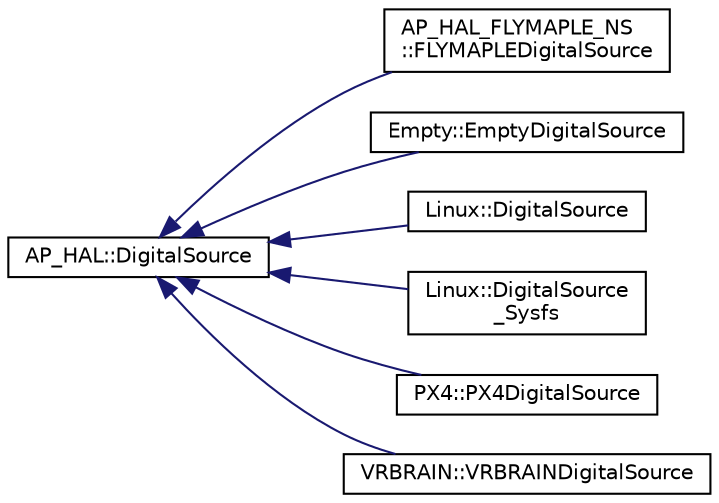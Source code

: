 digraph "Graphical Class Hierarchy"
{
 // INTERACTIVE_SVG=YES
  edge [fontname="Helvetica",fontsize="10",labelfontname="Helvetica",labelfontsize="10"];
  node [fontname="Helvetica",fontsize="10",shape=record];
  rankdir="LR";
  Node1 [label="AP_HAL::DigitalSource",height=0.2,width=0.4,color="black", fillcolor="white", style="filled",URL="$classAP__HAL_1_1DigitalSource.html"];
  Node1 -> Node2 [dir="back",color="midnightblue",fontsize="10",style="solid",fontname="Helvetica"];
  Node2 [label="AP_HAL_FLYMAPLE_NS\l::FLYMAPLEDigitalSource",height=0.2,width=0.4,color="black", fillcolor="white", style="filled",URL="$classAP__HAL__FLYMAPLE__NS_1_1FLYMAPLEDigitalSource.html"];
  Node1 -> Node3 [dir="back",color="midnightblue",fontsize="10",style="solid",fontname="Helvetica"];
  Node3 [label="Empty::EmptyDigitalSource",height=0.2,width=0.4,color="black", fillcolor="white", style="filled",URL="$classEmpty_1_1EmptyDigitalSource.html"];
  Node1 -> Node4 [dir="back",color="midnightblue",fontsize="10",style="solid",fontname="Helvetica"];
  Node4 [label="Linux::DigitalSource",height=0.2,width=0.4,color="black", fillcolor="white", style="filled",URL="$classLinux_1_1DigitalSource.html"];
  Node1 -> Node5 [dir="back",color="midnightblue",fontsize="10",style="solid",fontname="Helvetica"];
  Node5 [label="Linux::DigitalSource\l_Sysfs",height=0.2,width=0.4,color="black", fillcolor="white", style="filled",URL="$classLinux_1_1DigitalSource__Sysfs.html"];
  Node1 -> Node6 [dir="back",color="midnightblue",fontsize="10",style="solid",fontname="Helvetica"];
  Node6 [label="PX4::PX4DigitalSource",height=0.2,width=0.4,color="black", fillcolor="white", style="filled",URL="$classPX4_1_1PX4DigitalSource.html"];
  Node1 -> Node7 [dir="back",color="midnightblue",fontsize="10",style="solid",fontname="Helvetica"];
  Node7 [label="VRBRAIN::VRBRAINDigitalSource",height=0.2,width=0.4,color="black", fillcolor="white", style="filled",URL="$classVRBRAIN_1_1VRBRAINDigitalSource.html"];
}
